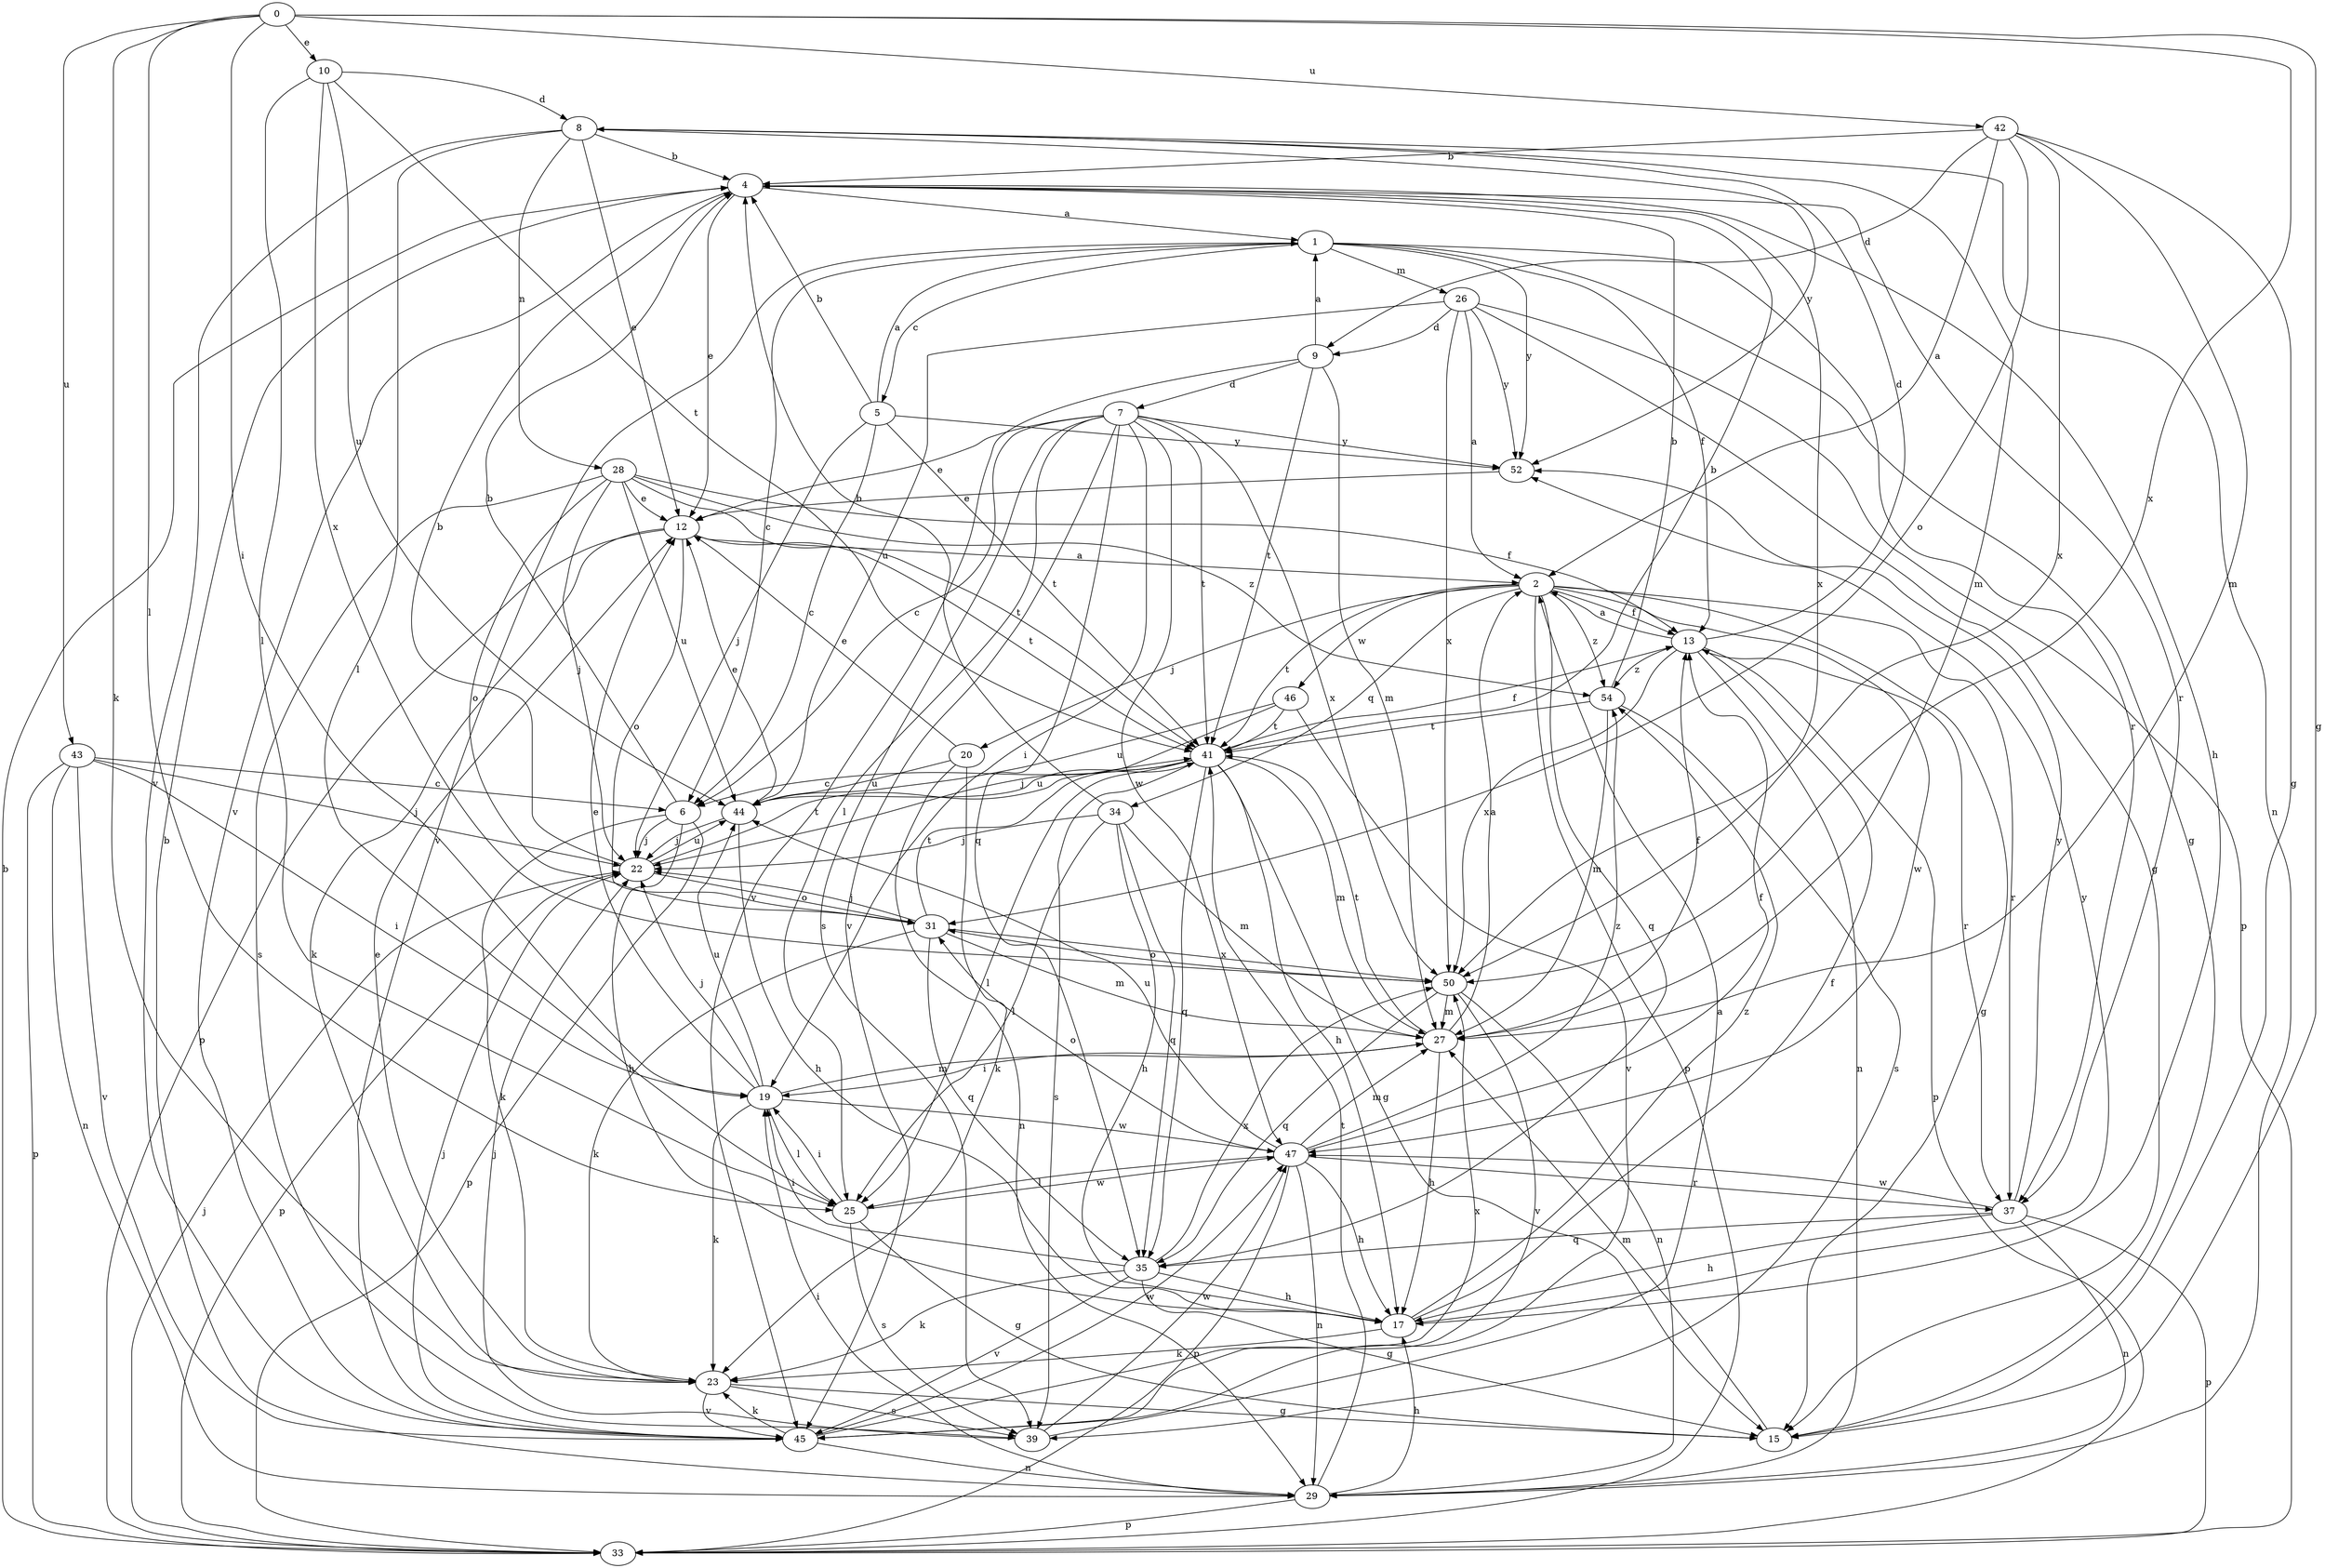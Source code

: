 strict digraph  {
0;
1;
2;
4;
5;
6;
7;
8;
9;
10;
12;
13;
15;
17;
19;
20;
22;
23;
25;
26;
27;
28;
29;
31;
33;
34;
35;
37;
39;
41;
42;
43;
44;
45;
46;
47;
50;
52;
54;
0 -> 10  [label=e];
0 -> 15  [label=g];
0 -> 19  [label=i];
0 -> 23  [label=k];
0 -> 25  [label=l];
0 -> 42  [label=u];
0 -> 43  [label=u];
0 -> 50  [label=x];
1 -> 5  [label=c];
1 -> 6  [label=c];
1 -> 13  [label=f];
1 -> 15  [label=g];
1 -> 26  [label=m];
1 -> 37  [label=r];
1 -> 45  [label=v];
1 -> 52  [label=y];
2 -> 13  [label=f];
2 -> 15  [label=g];
2 -> 20  [label=j];
2 -> 33  [label=p];
2 -> 34  [label=q];
2 -> 35  [label=q];
2 -> 37  [label=r];
2 -> 41  [label=t];
2 -> 46  [label=w];
2 -> 47  [label=w];
2 -> 54  [label=z];
4 -> 1  [label=a];
4 -> 12  [label=e];
4 -> 17  [label=h];
4 -> 37  [label=r];
4 -> 45  [label=v];
4 -> 50  [label=x];
5 -> 1  [label=a];
5 -> 4  [label=b];
5 -> 6  [label=c];
5 -> 22  [label=j];
5 -> 41  [label=t];
5 -> 52  [label=y];
6 -> 4  [label=b];
6 -> 17  [label=h];
6 -> 22  [label=j];
6 -> 23  [label=k];
6 -> 33  [label=p];
7 -> 6  [label=c];
7 -> 12  [label=e];
7 -> 19  [label=i];
7 -> 25  [label=l];
7 -> 35  [label=q];
7 -> 39  [label=s];
7 -> 41  [label=t];
7 -> 45  [label=v];
7 -> 47  [label=w];
7 -> 50  [label=x];
7 -> 52  [label=y];
8 -> 4  [label=b];
8 -> 12  [label=e];
8 -> 25  [label=l];
8 -> 27  [label=m];
8 -> 28  [label=n];
8 -> 29  [label=n];
8 -> 45  [label=v];
8 -> 52  [label=y];
9 -> 1  [label=a];
9 -> 7  [label=d];
9 -> 27  [label=m];
9 -> 41  [label=t];
9 -> 45  [label=v];
10 -> 8  [label=d];
10 -> 25  [label=l];
10 -> 41  [label=t];
10 -> 44  [label=u];
10 -> 50  [label=x];
12 -> 2  [label=a];
12 -> 23  [label=k];
12 -> 31  [label=o];
12 -> 33  [label=p];
12 -> 41  [label=t];
13 -> 2  [label=a];
13 -> 8  [label=d];
13 -> 29  [label=n];
13 -> 33  [label=p];
13 -> 37  [label=r];
13 -> 50  [label=x];
13 -> 54  [label=z];
15 -> 27  [label=m];
17 -> 13  [label=f];
17 -> 23  [label=k];
17 -> 52  [label=y];
17 -> 54  [label=z];
19 -> 12  [label=e];
19 -> 22  [label=j];
19 -> 23  [label=k];
19 -> 25  [label=l];
19 -> 27  [label=m];
19 -> 44  [label=u];
19 -> 47  [label=w];
20 -> 12  [label=e];
20 -> 23  [label=k];
20 -> 29  [label=n];
20 -> 44  [label=u];
22 -> 4  [label=b];
22 -> 31  [label=o];
22 -> 33  [label=p];
22 -> 41  [label=t];
22 -> 44  [label=u];
23 -> 12  [label=e];
23 -> 15  [label=g];
23 -> 39  [label=s];
23 -> 45  [label=v];
25 -> 15  [label=g];
25 -> 19  [label=i];
25 -> 39  [label=s];
25 -> 47  [label=w];
26 -> 2  [label=a];
26 -> 9  [label=d];
26 -> 15  [label=g];
26 -> 33  [label=p];
26 -> 44  [label=u];
26 -> 50  [label=x];
26 -> 52  [label=y];
27 -> 2  [label=a];
27 -> 13  [label=f];
27 -> 17  [label=h];
27 -> 19  [label=i];
27 -> 41  [label=t];
28 -> 12  [label=e];
28 -> 13  [label=f];
28 -> 22  [label=j];
28 -> 31  [label=o];
28 -> 39  [label=s];
28 -> 41  [label=t];
28 -> 44  [label=u];
28 -> 54  [label=z];
29 -> 4  [label=b];
29 -> 17  [label=h];
29 -> 19  [label=i];
29 -> 33  [label=p];
29 -> 41  [label=t];
31 -> 22  [label=j];
31 -> 23  [label=k];
31 -> 27  [label=m];
31 -> 35  [label=q];
31 -> 41  [label=t];
31 -> 50  [label=x];
33 -> 4  [label=b];
33 -> 22  [label=j];
34 -> 4  [label=b];
34 -> 17  [label=h];
34 -> 22  [label=j];
34 -> 25  [label=l];
34 -> 27  [label=m];
34 -> 35  [label=q];
35 -> 15  [label=g];
35 -> 17  [label=h];
35 -> 19  [label=i];
35 -> 23  [label=k];
35 -> 45  [label=v];
35 -> 50  [label=x];
37 -> 17  [label=h];
37 -> 29  [label=n];
37 -> 33  [label=p];
37 -> 35  [label=q];
37 -> 47  [label=w];
37 -> 52  [label=y];
39 -> 2  [label=a];
39 -> 22  [label=j];
39 -> 47  [label=w];
41 -> 4  [label=b];
41 -> 6  [label=c];
41 -> 13  [label=f];
41 -> 15  [label=g];
41 -> 17  [label=h];
41 -> 25  [label=l];
41 -> 27  [label=m];
41 -> 35  [label=q];
41 -> 39  [label=s];
41 -> 44  [label=u];
42 -> 2  [label=a];
42 -> 4  [label=b];
42 -> 9  [label=d];
42 -> 15  [label=g];
42 -> 27  [label=m];
42 -> 31  [label=o];
42 -> 50  [label=x];
43 -> 6  [label=c];
43 -> 19  [label=i];
43 -> 22  [label=j];
43 -> 29  [label=n];
43 -> 33  [label=p];
43 -> 45  [label=v];
44 -> 12  [label=e];
44 -> 17  [label=h];
44 -> 22  [label=j];
45 -> 22  [label=j];
45 -> 23  [label=k];
45 -> 29  [label=n];
45 -> 47  [label=w];
45 -> 50  [label=x];
46 -> 22  [label=j];
46 -> 41  [label=t];
46 -> 44  [label=u];
46 -> 45  [label=v];
47 -> 13  [label=f];
47 -> 17  [label=h];
47 -> 25  [label=l];
47 -> 27  [label=m];
47 -> 29  [label=n];
47 -> 31  [label=o];
47 -> 33  [label=p];
47 -> 37  [label=r];
47 -> 44  [label=u];
47 -> 54  [label=z];
50 -> 27  [label=m];
50 -> 29  [label=n];
50 -> 31  [label=o];
50 -> 35  [label=q];
50 -> 45  [label=v];
52 -> 12  [label=e];
54 -> 4  [label=b];
54 -> 27  [label=m];
54 -> 39  [label=s];
54 -> 41  [label=t];
}
